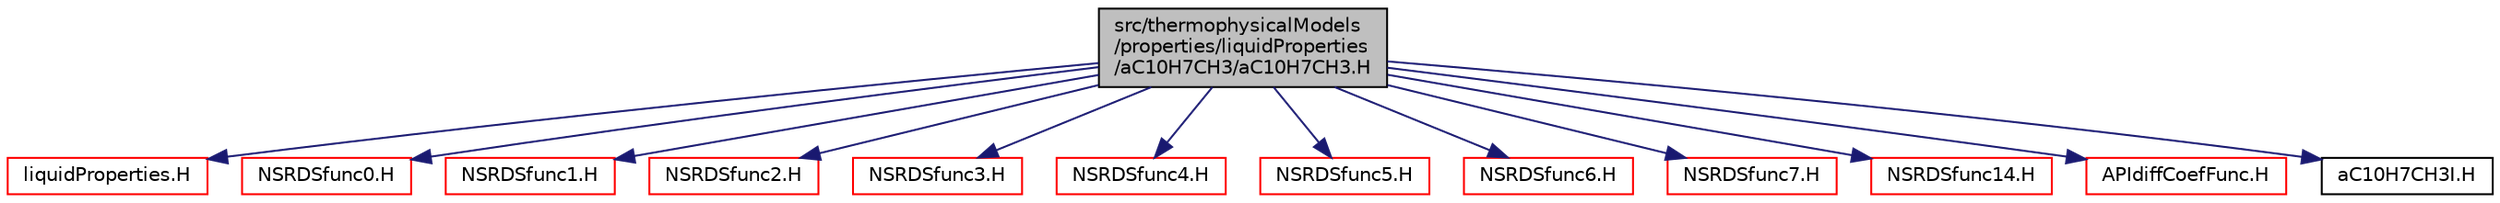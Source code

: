 digraph "src/thermophysicalModels/properties/liquidProperties/aC10H7CH3/aC10H7CH3.H"
{
  bgcolor="transparent";
  edge [fontname="Helvetica",fontsize="10",labelfontname="Helvetica",labelfontsize="10"];
  node [fontname="Helvetica",fontsize="10",shape=record];
  Node0 [label="src/thermophysicalModels\l/properties/liquidProperties\l/aC10H7CH3/aC10H7CH3.H",height=0.2,width=0.4,color="black", fillcolor="grey75", style="filled", fontcolor="black"];
  Node0 -> Node1 [color="midnightblue",fontsize="10",style="solid",fontname="Helvetica"];
  Node1 [label="liquidProperties.H",height=0.2,width=0.4,color="red",URL="$a16280.html"];
  Node0 -> Node91 [color="midnightblue",fontsize="10",style="solid",fontname="Helvetica"];
  Node91 [label="NSRDSfunc0.H",height=0.2,width=0.4,color="red",URL="$a17192.html"];
  Node0 -> Node93 [color="midnightblue",fontsize="10",style="solid",fontname="Helvetica"];
  Node93 [label="NSRDSfunc1.H",height=0.2,width=0.4,color="red",URL="$a17198.html"];
  Node0 -> Node94 [color="midnightblue",fontsize="10",style="solid",fontname="Helvetica"];
  Node94 [label="NSRDSfunc2.H",height=0.2,width=0.4,color="red",URL="$a17210.html"];
  Node0 -> Node95 [color="midnightblue",fontsize="10",style="solid",fontname="Helvetica"];
  Node95 [label="NSRDSfunc3.H",height=0.2,width=0.4,color="red",URL="$a17216.html"];
  Node0 -> Node96 [color="midnightblue",fontsize="10",style="solid",fontname="Helvetica"];
  Node96 [label="NSRDSfunc4.H",height=0.2,width=0.4,color="red",URL="$a17222.html"];
  Node0 -> Node97 [color="midnightblue",fontsize="10",style="solid",fontname="Helvetica"];
  Node97 [label="NSRDSfunc5.H",height=0.2,width=0.4,color="red",URL="$a17228.html"];
  Node0 -> Node98 [color="midnightblue",fontsize="10",style="solid",fontname="Helvetica"];
  Node98 [label="NSRDSfunc6.H",height=0.2,width=0.4,color="red",URL="$a17234.html"];
  Node0 -> Node99 [color="midnightblue",fontsize="10",style="solid",fontname="Helvetica"];
  Node99 [label="NSRDSfunc7.H",height=0.2,width=0.4,color="red",URL="$a17240.html"];
  Node0 -> Node100 [color="midnightblue",fontsize="10",style="solid",fontname="Helvetica"];
  Node100 [label="NSRDSfunc14.H",height=0.2,width=0.4,color="red",URL="$a17204.html"];
  Node0 -> Node101 [color="midnightblue",fontsize="10",style="solid",fontname="Helvetica"];
  Node101 [label="APIdiffCoefFunc.H",height=0.2,width=0.4,color="red",URL="$a17186.html"];
  Node0 -> Node102 [color="midnightblue",fontsize="10",style="solid",fontname="Helvetica"];
  Node102 [label="aC10H7CH3I.H",height=0.2,width=0.4,color="black",URL="$a16040.html"];
}
